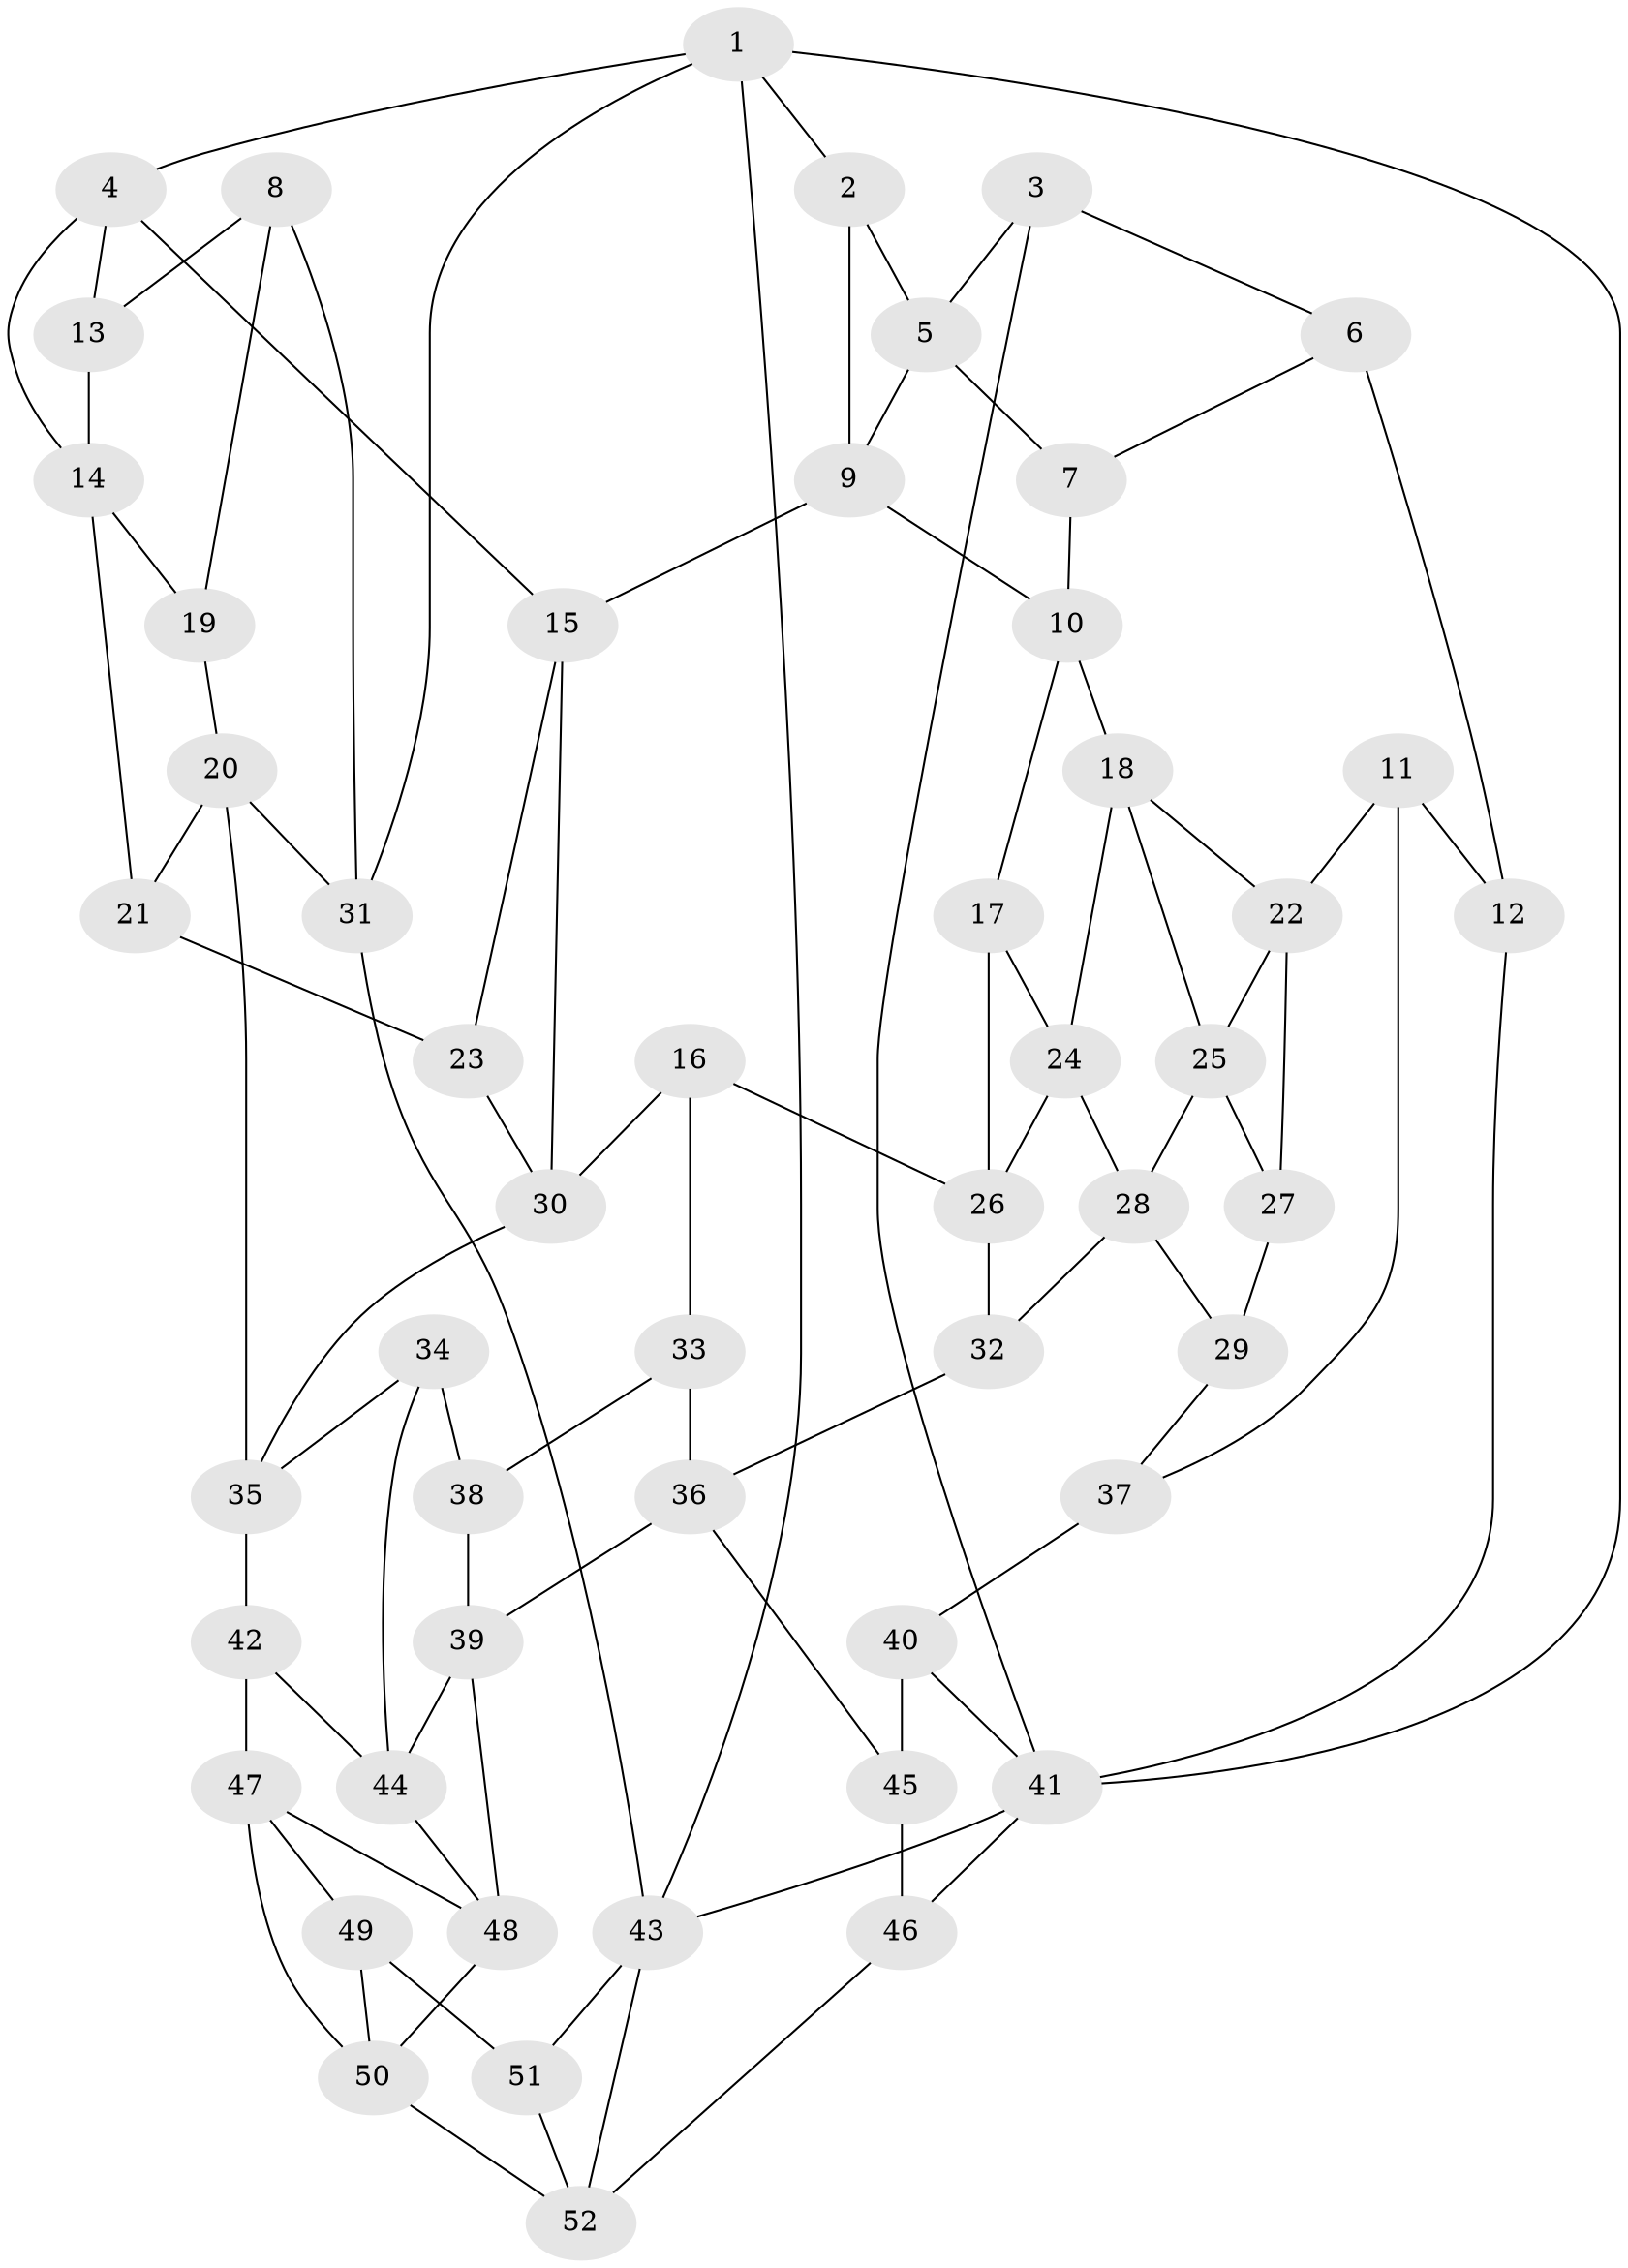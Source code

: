 // original degree distribution, {3: 0.038461538461538464, 5: 0.46153846153846156, 6: 0.25961538461538464, 4: 0.2403846153846154}
// Generated by graph-tools (version 1.1) at 2025/03/03/09/25 03:03:13]
// undirected, 52 vertices, 93 edges
graph export_dot {
graph [start="1"]
  node [color=gray90,style=filled];
  1;
  2;
  3;
  4;
  5;
  6;
  7;
  8;
  9;
  10;
  11;
  12;
  13;
  14;
  15;
  16;
  17;
  18;
  19;
  20;
  21;
  22;
  23;
  24;
  25;
  26;
  27;
  28;
  29;
  30;
  31;
  32;
  33;
  34;
  35;
  36;
  37;
  38;
  39;
  40;
  41;
  42;
  43;
  44;
  45;
  46;
  47;
  48;
  49;
  50;
  51;
  52;
  1 -- 2 [weight=1.0];
  1 -- 4 [weight=1.0];
  1 -- 31 [weight=1.0];
  1 -- 41 [weight=1.0];
  1 -- 43 [weight=1.0];
  2 -- 5 [weight=1.0];
  2 -- 9 [weight=1.0];
  3 -- 5 [weight=1.0];
  3 -- 6 [weight=1.0];
  3 -- 41 [weight=1.0];
  4 -- 13 [weight=1.0];
  4 -- 14 [weight=1.0];
  4 -- 15 [weight=1.0];
  5 -- 7 [weight=1.0];
  5 -- 9 [weight=1.0];
  6 -- 7 [weight=1.0];
  6 -- 12 [weight=2.0];
  7 -- 10 [weight=1.0];
  8 -- 13 [weight=1.0];
  8 -- 19 [weight=1.0];
  8 -- 31 [weight=1.0];
  9 -- 10 [weight=1.0];
  9 -- 15 [weight=1.0];
  10 -- 17 [weight=1.0];
  10 -- 18 [weight=1.0];
  11 -- 12 [weight=1.0];
  11 -- 22 [weight=1.0];
  11 -- 37 [weight=1.0];
  12 -- 41 [weight=1.0];
  13 -- 14 [weight=1.0];
  14 -- 19 [weight=1.0];
  14 -- 21 [weight=1.0];
  15 -- 23 [weight=1.0];
  15 -- 30 [weight=1.0];
  16 -- 26 [weight=1.0];
  16 -- 30 [weight=1.0];
  16 -- 33 [weight=1.0];
  17 -- 24 [weight=1.0];
  17 -- 26 [weight=1.0];
  18 -- 22 [weight=1.0];
  18 -- 24 [weight=1.0];
  18 -- 25 [weight=1.0];
  19 -- 20 [weight=1.0];
  20 -- 21 [weight=1.0];
  20 -- 31 [weight=1.0];
  20 -- 35 [weight=1.0];
  21 -- 23 [weight=2.0];
  22 -- 25 [weight=1.0];
  22 -- 27 [weight=1.0];
  23 -- 30 [weight=1.0];
  24 -- 26 [weight=1.0];
  24 -- 28 [weight=1.0];
  25 -- 27 [weight=1.0];
  25 -- 28 [weight=1.0];
  26 -- 32 [weight=1.0];
  27 -- 29 [weight=2.0];
  28 -- 29 [weight=1.0];
  28 -- 32 [weight=1.0];
  29 -- 37 [weight=1.0];
  30 -- 35 [weight=1.0];
  31 -- 43 [weight=1.0];
  32 -- 36 [weight=1.0];
  33 -- 36 [weight=1.0];
  33 -- 38 [weight=2.0];
  34 -- 35 [weight=1.0];
  34 -- 38 [weight=1.0];
  34 -- 44 [weight=1.0];
  35 -- 42 [weight=1.0];
  36 -- 39 [weight=1.0];
  36 -- 45 [weight=1.0];
  37 -- 40 [weight=2.0];
  38 -- 39 [weight=1.0];
  39 -- 44 [weight=1.0];
  39 -- 48 [weight=1.0];
  40 -- 41 [weight=1.0];
  40 -- 45 [weight=1.0];
  41 -- 43 [weight=1.0];
  41 -- 46 [weight=1.0];
  42 -- 44 [weight=1.0];
  42 -- 47 [weight=1.0];
  43 -- 51 [weight=1.0];
  43 -- 52 [weight=1.0];
  44 -- 48 [weight=1.0];
  45 -- 46 [weight=2.0];
  46 -- 52 [weight=1.0];
  47 -- 48 [weight=1.0];
  47 -- 49 [weight=1.0];
  47 -- 50 [weight=1.0];
  48 -- 50 [weight=1.0];
  49 -- 50 [weight=1.0];
  49 -- 51 [weight=2.0];
  50 -- 52 [weight=1.0];
  51 -- 52 [weight=1.0];
}
